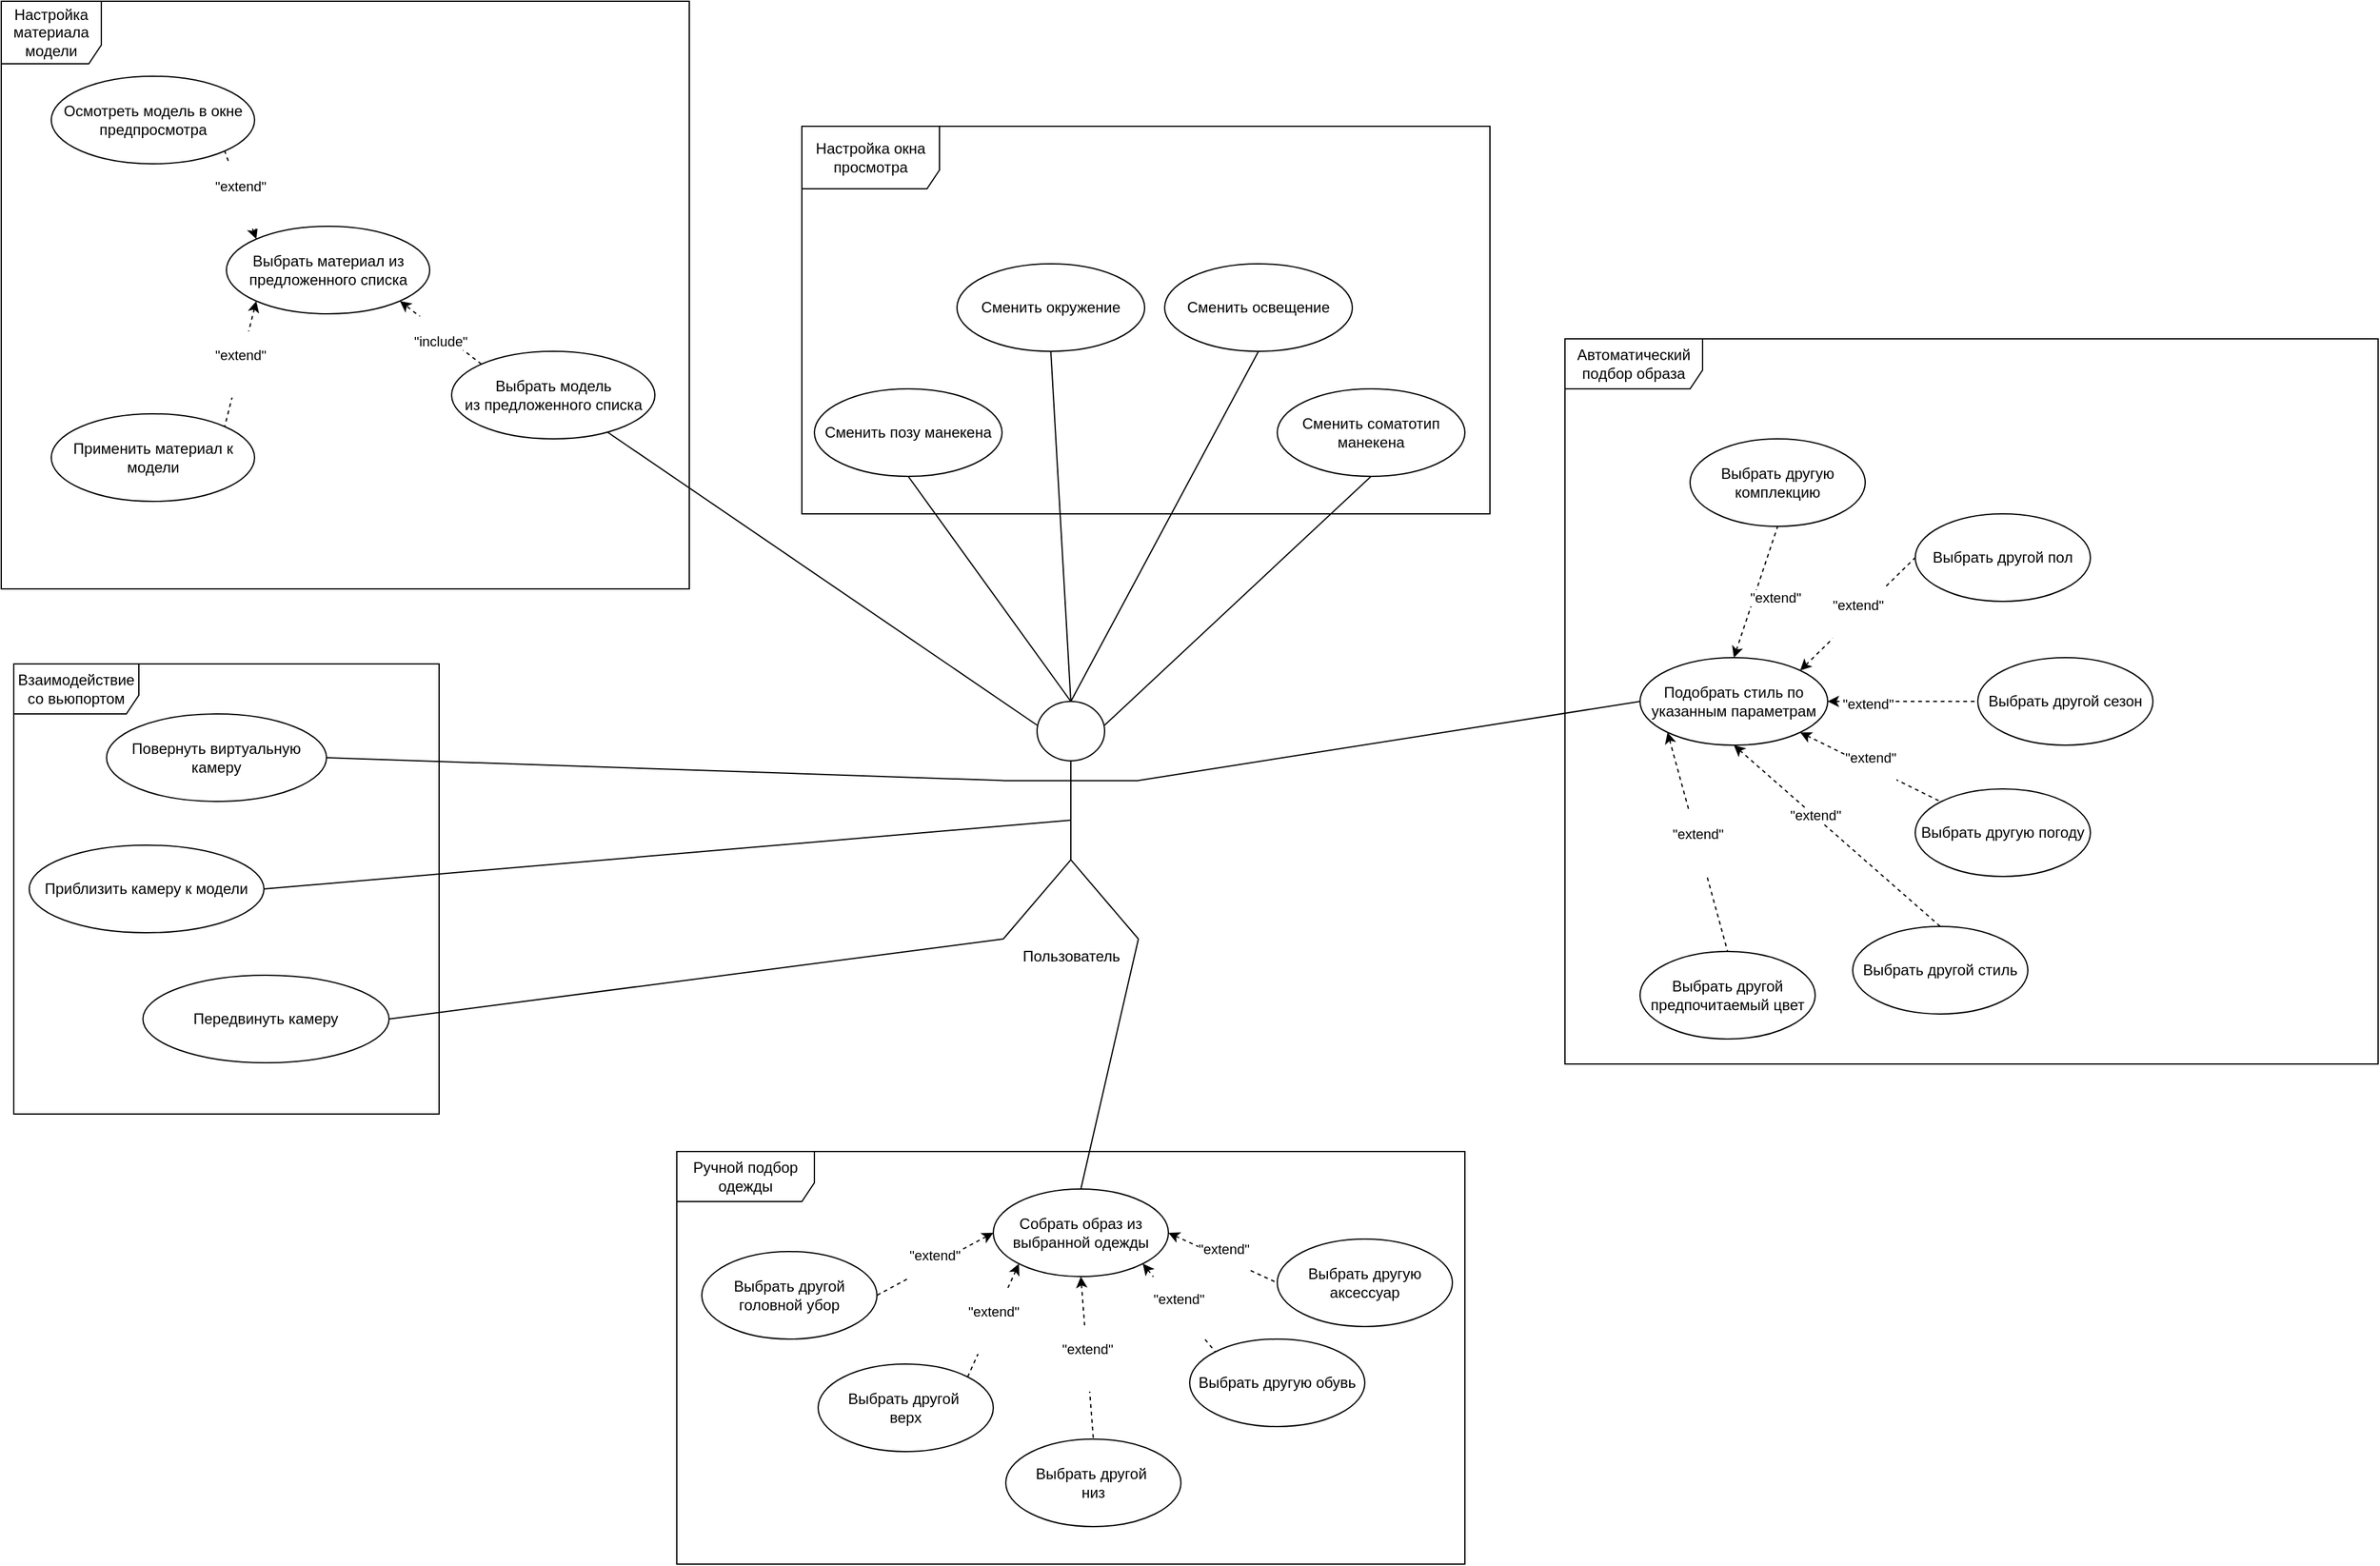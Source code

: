 <mxfile version="18.0.1" type="device"><diagram id="j1aVTYXNPt-sK3KB0AaX" name="Страница 1"><mxGraphModel dx="3015" dy="2500" grid="0" gridSize="10" guides="1" tooltips="1" connect="1" arrows="1" fold="1" page="1" pageScale="1" pageWidth="827" pageHeight="1169" math="0" shadow="0"><root><mxCell id="0"/><mxCell id="1" parent="0"/><mxCell id="B7M0bKL2C-6c9N5O82LA-13" value="Настройка окна просмотра" style="shape=umlFrame;whiteSpace=wrap;html=1;width=110;height=50;container=1;" parent="1" vertex="1"><mxGeometry x="140" y="-140" width="550" height="310" as="geometry"/></mxCell><mxCell id="B7M0bKL2C-6c9N5O82LA-7" value="Сменить окружение" style="ellipse;whiteSpace=wrap;html=1;" parent="B7M0bKL2C-6c9N5O82LA-13" vertex="1"><mxGeometry x="124" y="110" width="150" height="70" as="geometry"/></mxCell><mxCell id="B7M0bKL2C-6c9N5O82LA-8" value="Сменить освещение" style="ellipse;whiteSpace=wrap;html=1;" parent="B7M0bKL2C-6c9N5O82LA-13" vertex="1"><mxGeometry x="290" y="110" width="150" height="70" as="geometry"/></mxCell><mxCell id="B7M0bKL2C-6c9N5O82LA-9" value="Сменить позу манекена" style="ellipse;whiteSpace=wrap;html=1;" parent="B7M0bKL2C-6c9N5O82LA-13" vertex="1"><mxGeometry x="10" y="210" width="150" height="70" as="geometry"/></mxCell><mxCell id="B7M0bKL2C-6c9N5O82LA-10" value="Сменить соматотип манекена" style="ellipse;whiteSpace=wrap;html=1;" parent="B7M0bKL2C-6c9N5O82LA-13" vertex="1"><mxGeometry x="380" y="210" width="150" height="70" as="geometry"/></mxCell><mxCell id="B7M0bKL2C-6c9N5O82LA-12" value="Ручной подбор одежды" style="shape=umlFrame;whiteSpace=wrap;html=1;container=1;width=110;height=40;" parent="1" vertex="1"><mxGeometry x="40" y="680" width="630" height="330" as="geometry"/></mxCell><mxCell id="jidF-8eyVOcuYZuKosaz-36" value="&#10;&lt;span style=&quot;color: rgb(0, 0, 0); font-family: Helvetica; font-size: 11px; font-style: normal; font-variant-ligatures: normal; font-variant-caps: normal; font-weight: 400; letter-spacing: normal; orphans: 2; text-align: center; text-indent: 0px; text-transform: none; widows: 2; word-spacing: 0px; -webkit-text-stroke-width: 0px; background-color: rgb(255, 255, 255); text-decoration-thickness: initial; text-decoration-style: initial; text-decoration-color: initial; float: none; display: inline !important;&quot;&gt;&quot;extend&quot;&lt;/span&gt;&#10;&#10;" style="edgeStyle=none;shape=connector;rounded=0;orthogonalLoop=1;jettySize=auto;html=1;exitX=1;exitY=0.5;exitDx=0;exitDy=0;entryX=0;entryY=0.5;entryDx=0;entryDy=0;dashed=1;labelBackgroundColor=default;fontFamily=Helvetica;fontSize=11;fontColor=default;startArrow=classic;startFill=1;endArrow=none;endFill=0;endSize=12;strokeColor=default;" edge="1" parent="B7M0bKL2C-6c9N5O82LA-12" source="gbgPSzIbxHU2JyrmjOY1-2" target="gbgPSzIbxHU2JyrmjOY1-7"><mxGeometry relative="1" as="geometry"/></mxCell><mxCell id="jidF-8eyVOcuYZuKosaz-37" value="&#10;&lt;span style=&quot;color: rgb(0, 0, 0); font-family: Helvetica; font-size: 11px; font-style: normal; font-variant-ligatures: normal; font-variant-caps: normal; font-weight: 400; letter-spacing: normal; orphans: 2; text-align: center; text-indent: 0px; text-transform: none; widows: 2; word-spacing: 0px; -webkit-text-stroke-width: 0px; background-color: rgb(255, 255, 255); text-decoration-thickness: initial; text-decoration-style: initial; text-decoration-color: initial; float: none; display: inline !important;&quot;&gt;&quot;extend&quot;&lt;/span&gt;&#10;&#10;" style="edgeStyle=none;shape=connector;rounded=0;orthogonalLoop=1;jettySize=auto;html=1;exitX=1;exitY=1;exitDx=0;exitDy=0;entryX=0;entryY=0;entryDx=0;entryDy=0;dashed=1;labelBackgroundColor=default;fontFamily=Helvetica;fontSize=11;fontColor=default;startArrow=classic;startFill=1;endArrow=none;endFill=0;endSize=12;strokeColor=default;" edge="1" parent="B7M0bKL2C-6c9N5O82LA-12" source="gbgPSzIbxHU2JyrmjOY1-2" target="gbgPSzIbxHU2JyrmjOY1-6"><mxGeometry relative="1" as="geometry"/></mxCell><mxCell id="jidF-8eyVOcuYZuKosaz-38" value="&#10;&lt;span style=&quot;color: rgb(0, 0, 0); font-family: Helvetica; font-size: 11px; font-style: normal; font-variant-ligatures: normal; font-variant-caps: normal; font-weight: 400; letter-spacing: normal; orphans: 2; text-align: center; text-indent: 0px; text-transform: none; widows: 2; word-spacing: 0px; -webkit-text-stroke-width: 0px; background-color: rgb(255, 255, 255); text-decoration-thickness: initial; text-decoration-style: initial; text-decoration-color: initial; float: none; display: inline !important;&quot;&gt;&quot;extend&quot;&lt;/span&gt;&#10;&#10;" style="edgeStyle=none;shape=connector;rounded=0;orthogonalLoop=1;jettySize=auto;html=1;exitX=0.5;exitY=1;exitDx=0;exitDy=0;entryX=0.5;entryY=0;entryDx=0;entryDy=0;dashed=1;labelBackgroundColor=default;fontFamily=Helvetica;fontSize=11;fontColor=default;startArrow=classic;startFill=1;endArrow=none;endFill=0;endSize=12;strokeColor=default;" edge="1" parent="B7M0bKL2C-6c9N5O82LA-12" source="gbgPSzIbxHU2JyrmjOY1-2" target="gbgPSzIbxHU2JyrmjOY1-5"><mxGeometry relative="1" as="geometry"/></mxCell><mxCell id="jidF-8eyVOcuYZuKosaz-39" value="&#10;&lt;span style=&quot;color: rgb(0, 0, 0); font-family: Helvetica; font-size: 11px; font-style: normal; font-variant-ligatures: normal; font-variant-caps: normal; font-weight: 400; letter-spacing: normal; orphans: 2; text-align: center; text-indent: 0px; text-transform: none; widows: 2; word-spacing: 0px; -webkit-text-stroke-width: 0px; background-color: rgb(255, 255, 255); text-decoration-thickness: initial; text-decoration-style: initial; text-decoration-color: initial; float: none; display: inline !important;&quot;&gt;&quot;extend&quot;&lt;/span&gt;&#10;&#10;" style="edgeStyle=none;shape=connector;rounded=0;orthogonalLoop=1;jettySize=auto;html=1;exitX=0;exitY=1;exitDx=0;exitDy=0;entryX=1;entryY=0;entryDx=0;entryDy=0;dashed=1;labelBackgroundColor=default;fontFamily=Helvetica;fontSize=11;fontColor=default;startArrow=classic;startFill=1;endArrow=none;endFill=0;endSize=12;strokeColor=default;" edge="1" parent="B7M0bKL2C-6c9N5O82LA-12" source="gbgPSzIbxHU2JyrmjOY1-2" target="gbgPSzIbxHU2JyrmjOY1-4"><mxGeometry relative="1" as="geometry"/></mxCell><mxCell id="jidF-8eyVOcuYZuKosaz-40" value="&#10;&lt;span style=&quot;color: rgb(0, 0, 0); font-family: Helvetica; font-size: 11px; font-style: normal; font-variant-ligatures: normal; font-variant-caps: normal; font-weight: 400; letter-spacing: normal; orphans: 2; text-align: center; text-indent: 0px; text-transform: none; widows: 2; word-spacing: 0px; -webkit-text-stroke-width: 0px; background-color: rgb(255, 255, 255); text-decoration-thickness: initial; text-decoration-style: initial; text-decoration-color: initial; float: none; display: inline !important;&quot;&gt;&quot;extend&quot;&lt;/span&gt;&#10;&#10;" style="edgeStyle=none;shape=connector;rounded=0;orthogonalLoop=1;jettySize=auto;html=1;exitX=0;exitY=0.5;exitDx=0;exitDy=0;entryX=1;entryY=0.5;entryDx=0;entryDy=0;dashed=1;labelBackgroundColor=default;fontFamily=Helvetica;fontSize=11;fontColor=default;startArrow=classic;startFill=1;endArrow=none;endFill=0;endSize=12;strokeColor=default;" edge="1" parent="B7M0bKL2C-6c9N5O82LA-12" source="gbgPSzIbxHU2JyrmjOY1-2" target="gbgPSzIbxHU2JyrmjOY1-3"><mxGeometry relative="1" as="geometry"/></mxCell><mxCell id="gbgPSzIbxHU2JyrmjOY1-2" value="Собрать образ из выбранной одежды" style="ellipse;whiteSpace=wrap;html=1;" parent="B7M0bKL2C-6c9N5O82LA-12" vertex="1"><mxGeometry x="253" y="30" width="140" height="70" as="geometry"/></mxCell><mxCell id="gbgPSzIbxHU2JyrmjOY1-7" value="Выбрать другую аксессуар" style="ellipse;whiteSpace=wrap;html=1;" parent="B7M0bKL2C-6c9N5O82LA-12" vertex="1"><mxGeometry x="480" y="70" width="140" height="70" as="geometry"/></mxCell><mxCell id="gbgPSzIbxHU2JyrmjOY1-6" value="Выбрать другую обувь" style="ellipse;whiteSpace=wrap;html=1;" parent="B7M0bKL2C-6c9N5O82LA-12" vertex="1"><mxGeometry x="410" y="150" width="140" height="70" as="geometry"/></mxCell><mxCell id="gbgPSzIbxHU2JyrmjOY1-5" value="Выбрать другой&amp;nbsp;&lt;br&gt;низ" style="ellipse;whiteSpace=wrap;html=1;" parent="B7M0bKL2C-6c9N5O82LA-12" vertex="1"><mxGeometry x="263" y="230" width="140" height="70" as="geometry"/></mxCell><mxCell id="gbgPSzIbxHU2JyrmjOY1-4" value="Выбрать другой&amp;nbsp;&lt;br&gt;верх" style="ellipse;whiteSpace=wrap;html=1;" parent="B7M0bKL2C-6c9N5O82LA-12" vertex="1"><mxGeometry x="113" y="170" width="140" height="70" as="geometry"/></mxCell><mxCell id="gbgPSzIbxHU2JyrmjOY1-3" value="Выбрать другой головной убор" style="ellipse;whiteSpace=wrap;html=1;" parent="B7M0bKL2C-6c9N5O82LA-12" vertex="1"><mxGeometry x="20" y="80" width="140" height="70" as="geometry"/></mxCell><mxCell id="B7M0bKL2C-6c9N5O82LA-11" value="Автоматический подбор образа" style="shape=umlFrame;whiteSpace=wrap;html=1;width=110;height=40;container=1;" parent="1" vertex="1"><mxGeometry x="750" y="30" width="650" height="580" as="geometry"/></mxCell><mxCell id="B7M0bKL2C-6c9N5O82LA-4" value="Выбрать другой пол" style="ellipse;whiteSpace=wrap;html=1;" parent="B7M0bKL2C-6c9N5O82LA-11" vertex="1"><mxGeometry x="280" y="140" width="140" height="70" as="geometry"/></mxCell><mxCell id="B7M0bKL2C-6c9N5O82LA-3" value="Выбрать другой сезон" style="ellipse;whiteSpace=wrap;html=1;" parent="B7M0bKL2C-6c9N5O82LA-11" vertex="1"><mxGeometry x="330" y="255" width="140" height="70" as="geometry"/></mxCell><mxCell id="B7M0bKL2C-6c9N5O82LA-2" value="Выбрать другую погоду" style="ellipse;whiteSpace=wrap;html=1;" parent="B7M0bKL2C-6c9N5O82LA-11" vertex="1"><mxGeometry x="280" y="360" width="140" height="70" as="geometry"/></mxCell><mxCell id="B7M0bKL2C-6c9N5O82LA-1" value="Выбрать другой стиль" style="ellipse;whiteSpace=wrap;html=1;" parent="B7M0bKL2C-6c9N5O82LA-11" vertex="1"><mxGeometry x="230" y="470" width="140" height="70" as="geometry"/></mxCell><mxCell id="B7M0bKL2C-6c9N5O82LA-6" value="Выбрать другой предпочитаемый цвет" style="ellipse;whiteSpace=wrap;html=1;" parent="B7M0bKL2C-6c9N5O82LA-11" vertex="1"><mxGeometry x="60" y="490" width="140" height="70" as="geometry"/></mxCell><mxCell id="B7M0bKL2C-6c9N5O82LA-5" value="Выбрать другую комплекцию" style="ellipse;whiteSpace=wrap;html=1;" parent="B7M0bKL2C-6c9N5O82LA-11" vertex="1"><mxGeometry x="100" y="80" width="140" height="70" as="geometry"/></mxCell><mxCell id="jidF-8eyVOcuYZuKosaz-19" value="&#10;&lt;span style=&quot;color: rgb(0, 0, 0); font-family: Helvetica; font-size: 11px; font-style: normal; font-variant-ligatures: normal; font-variant-caps: normal; font-weight: 400; letter-spacing: normal; orphans: 2; text-align: center; text-indent: 0px; text-transform: none; widows: 2; word-spacing: 0px; -webkit-text-stroke-width: 0px; background-color: rgb(255, 255, 255); text-decoration-thickness: initial; text-decoration-style: initial; text-decoration-color: initial; float: none; display: inline !important;&quot;&gt;&quot;extend&quot;&lt;/span&gt;&#10;&#10;" style="edgeStyle=none;shape=connector;rounded=0;orthogonalLoop=1;jettySize=auto;html=1;exitX=1;exitY=0;exitDx=0;exitDy=0;entryX=0;entryY=0.5;entryDx=0;entryDy=0;dashed=1;labelBackgroundColor=default;fontFamily=Helvetica;fontSize=11;fontColor=default;endArrow=none;endSize=12;strokeColor=default;startArrow=classic;startFill=1;endFill=0;" edge="1" parent="B7M0bKL2C-6c9N5O82LA-11" source="gbgPSzIbxHU2JyrmjOY1-8" target="B7M0bKL2C-6c9N5O82LA-4"><mxGeometry relative="1" as="geometry"/></mxCell><mxCell id="jidF-8eyVOcuYZuKosaz-20" style="edgeStyle=none;shape=connector;rounded=0;orthogonalLoop=1;jettySize=auto;html=1;exitX=1;exitY=0.5;exitDx=0;exitDy=0;entryX=0;entryY=0.5;entryDx=0;entryDy=0;dashed=1;labelBackgroundColor=default;fontFamily=Helvetica;fontSize=11;fontColor=default;endArrow=none;endSize=12;strokeColor=default;startArrow=classic;startFill=1;endFill=0;" edge="1" parent="B7M0bKL2C-6c9N5O82LA-11" source="gbgPSzIbxHU2JyrmjOY1-8" target="B7M0bKL2C-6c9N5O82LA-3"><mxGeometry relative="1" as="geometry"/></mxCell><mxCell id="jidF-8eyVOcuYZuKosaz-24" value="&quot;extend&quot;" style="edgeLabel;html=1;align=center;verticalAlign=middle;resizable=0;points=[];fontSize=11;fontFamily=Helvetica;fontColor=default;" vertex="1" connectable="0" parent="jidF-8eyVOcuYZuKosaz-20"><mxGeometry x="-0.47" y="-2" relative="1" as="geometry"><mxPoint as="offset"/></mxGeometry></mxCell><mxCell id="jidF-8eyVOcuYZuKosaz-21" value="&#10;&lt;span style=&quot;color: rgb(0, 0, 0); font-family: Helvetica; font-size: 11px; font-style: normal; font-variant-ligatures: normal; font-variant-caps: normal; font-weight: 400; letter-spacing: normal; orphans: 2; text-align: center; text-indent: 0px; text-transform: none; widows: 2; word-spacing: 0px; -webkit-text-stroke-width: 0px; background-color: rgb(255, 255, 255); text-decoration-thickness: initial; text-decoration-style: initial; text-decoration-color: initial; float: none; display: inline !important;&quot;&gt;&quot;extend&quot;&lt;/span&gt;&#10;&#10;" style="edgeStyle=none;shape=connector;rounded=0;orthogonalLoop=1;jettySize=auto;html=1;exitX=1;exitY=1;exitDx=0;exitDy=0;entryX=0;entryY=0;entryDx=0;entryDy=0;dashed=1;labelBackgroundColor=default;fontFamily=Helvetica;fontSize=11;fontColor=default;endArrow=none;endSize=12;strokeColor=default;startArrow=classic;startFill=1;endFill=0;" edge="1" parent="B7M0bKL2C-6c9N5O82LA-11" source="gbgPSzIbxHU2JyrmjOY1-8" target="B7M0bKL2C-6c9N5O82LA-2"><mxGeometry relative="1" as="geometry"/></mxCell><mxCell id="jidF-8eyVOcuYZuKosaz-22" style="edgeStyle=none;shape=connector;rounded=0;orthogonalLoop=1;jettySize=auto;html=1;exitX=0.5;exitY=1;exitDx=0;exitDy=0;entryX=0.5;entryY=0;entryDx=0;entryDy=0;dashed=1;labelBackgroundColor=default;fontFamily=Helvetica;fontSize=11;fontColor=default;endArrow=none;endSize=12;strokeColor=default;startArrow=classic;startFill=1;endFill=0;" edge="1" parent="B7M0bKL2C-6c9N5O82LA-11" source="gbgPSzIbxHU2JyrmjOY1-8" target="B7M0bKL2C-6c9N5O82LA-1"><mxGeometry relative="1" as="geometry"/></mxCell><mxCell id="jidF-8eyVOcuYZuKosaz-25" value="&quot;extend&quot;" style="edgeLabel;html=1;align=center;verticalAlign=middle;resizable=0;points=[];fontSize=11;fontFamily=Helvetica;fontColor=default;" vertex="1" connectable="0" parent="jidF-8eyVOcuYZuKosaz-22"><mxGeometry x="-0.224" y="1" relative="1" as="geometry"><mxPoint as="offset"/></mxGeometry></mxCell><mxCell id="jidF-8eyVOcuYZuKosaz-23" value="&#10;&lt;span style=&quot;color: rgb(0, 0, 0); font-family: Helvetica; font-size: 11px; font-style: normal; font-variant-ligatures: normal; font-variant-caps: normal; font-weight: 400; letter-spacing: normal; orphans: 2; text-align: center; text-indent: 0px; text-transform: none; widows: 2; word-spacing: 0px; -webkit-text-stroke-width: 0px; background-color: rgb(255, 255, 255); text-decoration-thickness: initial; text-decoration-style: initial; text-decoration-color: initial; float: none; display: inline !important;&quot;&gt;&quot;extend&quot;&lt;/span&gt;&#10;&#10;" style="edgeStyle=none;shape=connector;rounded=0;orthogonalLoop=1;jettySize=auto;html=1;exitX=0;exitY=1;exitDx=0;exitDy=0;entryX=0.5;entryY=0;entryDx=0;entryDy=0;dashed=1;labelBackgroundColor=default;fontFamily=Helvetica;fontSize=11;fontColor=default;endArrow=none;endSize=12;strokeColor=default;startArrow=classic;startFill=1;endFill=0;" edge="1" parent="B7M0bKL2C-6c9N5O82LA-11" source="gbgPSzIbxHU2JyrmjOY1-8" target="B7M0bKL2C-6c9N5O82LA-6"><mxGeometry relative="1" as="geometry"/></mxCell><mxCell id="gbgPSzIbxHU2JyrmjOY1-8" value="Подобрать стиль по указанным параметрам" style="ellipse;whiteSpace=wrap;html=1;" parent="B7M0bKL2C-6c9N5O82LA-11" vertex="1"><mxGeometry x="60" y="255" width="150" height="70" as="geometry"/></mxCell><mxCell id="jidF-8eyVOcuYZuKosaz-18" value="&quot;extend&quot;" style="endArrow=none;endSize=12;dashed=1;html=1;rounded=0;exitX=0.5;exitY=0;exitDx=0;exitDy=0;entryX=0.5;entryY=1;entryDx=0;entryDy=0;startArrow=classic;startFill=1;endFill=0;" edge="1" parent="B7M0bKL2C-6c9N5O82LA-11" source="gbgPSzIbxHU2JyrmjOY1-8" target="B7M0bKL2C-6c9N5O82LA-5"><mxGeometry y="-16" width="160" relative="1" as="geometry"><mxPoint x="230" y="270" as="sourcePoint"/><mxPoint x="230" y="170" as="targetPoint"/><mxPoint as="offset"/></mxGeometry></mxCell><mxCell id="jidF-8eyVOcuYZuKosaz-7" style="rounded=0;orthogonalLoop=1;jettySize=auto;html=1;exitX=1;exitY=0.333;exitDx=0;exitDy=0;exitPerimeter=0;entryX=0;entryY=0.5;entryDx=0;entryDy=0;endArrow=none;endFill=0;" edge="1" parent="1" source="gbgPSzIbxHU2JyrmjOY1-1" target="gbgPSzIbxHU2JyrmjOY1-8"><mxGeometry relative="1" as="geometry"/></mxCell><mxCell id="jidF-8eyVOcuYZuKosaz-8" style="edgeStyle=none;shape=connector;rounded=0;orthogonalLoop=1;jettySize=auto;html=1;exitX=0.75;exitY=0.1;exitDx=0;exitDy=0;exitPerimeter=0;entryX=0.5;entryY=1;entryDx=0;entryDy=0;labelBackgroundColor=default;fontFamily=Helvetica;fontSize=11;fontColor=default;endArrow=none;endFill=0;strokeColor=default;" edge="1" parent="1" source="gbgPSzIbxHU2JyrmjOY1-1" target="B7M0bKL2C-6c9N5O82LA-10"><mxGeometry relative="1" as="geometry"/></mxCell><mxCell id="jidF-8eyVOcuYZuKosaz-9" style="edgeStyle=none;shape=connector;rounded=0;orthogonalLoop=1;jettySize=auto;html=1;exitX=0.5;exitY=0;exitDx=0;exitDy=0;exitPerimeter=0;entryX=0.5;entryY=1;entryDx=0;entryDy=0;labelBackgroundColor=default;fontFamily=Helvetica;fontSize=11;fontColor=default;endArrow=none;endFill=0;strokeColor=default;" edge="1" parent="1" source="gbgPSzIbxHU2JyrmjOY1-1" target="B7M0bKL2C-6c9N5O82LA-8"><mxGeometry relative="1" as="geometry"/></mxCell><mxCell id="jidF-8eyVOcuYZuKosaz-10" style="edgeStyle=none;shape=connector;rounded=0;orthogonalLoop=1;jettySize=auto;html=1;exitX=0.5;exitY=0;exitDx=0;exitDy=0;exitPerimeter=0;entryX=0.5;entryY=1;entryDx=0;entryDy=0;labelBackgroundColor=default;fontFamily=Helvetica;fontSize=11;fontColor=default;endArrow=none;endFill=0;strokeColor=default;" edge="1" parent="1" source="gbgPSzIbxHU2JyrmjOY1-1" target="B7M0bKL2C-6c9N5O82LA-7"><mxGeometry relative="1" as="geometry"/></mxCell><mxCell id="jidF-8eyVOcuYZuKosaz-12" style="edgeStyle=none;shape=connector;rounded=0;orthogonalLoop=1;jettySize=auto;html=1;exitX=1;exitY=1;exitDx=0;exitDy=0;exitPerimeter=0;entryX=0.5;entryY=0;entryDx=0;entryDy=0;labelBackgroundColor=default;fontFamily=Helvetica;fontSize=11;fontColor=default;endArrow=none;endFill=0;strokeColor=default;" edge="1" parent="1" source="gbgPSzIbxHU2JyrmjOY1-1" target="gbgPSzIbxHU2JyrmjOY1-2"><mxGeometry relative="1" as="geometry"/></mxCell><mxCell id="jidF-8eyVOcuYZuKosaz-13" style="edgeStyle=none;shape=connector;rounded=0;orthogonalLoop=1;jettySize=auto;html=1;exitX=0;exitY=1;exitDx=0;exitDy=0;exitPerimeter=0;entryX=1;entryY=0.5;entryDx=0;entryDy=0;labelBackgroundColor=default;fontFamily=Helvetica;fontSize=11;fontColor=default;endArrow=none;endFill=0;strokeColor=default;" edge="1" parent="1" source="gbgPSzIbxHU2JyrmjOY1-1" target="jidF-8eyVOcuYZuKosaz-6"><mxGeometry relative="1" as="geometry"/></mxCell><mxCell id="jidF-8eyVOcuYZuKosaz-14" style="edgeStyle=none;shape=connector;rounded=0;orthogonalLoop=1;jettySize=auto;html=1;exitX=0.5;exitY=0.5;exitDx=0;exitDy=0;exitPerimeter=0;entryX=1;entryY=0.5;entryDx=0;entryDy=0;labelBackgroundColor=default;fontFamily=Helvetica;fontSize=11;fontColor=default;endArrow=none;endFill=0;strokeColor=default;" edge="1" parent="1" source="gbgPSzIbxHU2JyrmjOY1-1" target="jidF-8eyVOcuYZuKosaz-5"><mxGeometry relative="1" as="geometry"/></mxCell><mxCell id="jidF-8eyVOcuYZuKosaz-15" style="edgeStyle=none;shape=connector;rounded=0;orthogonalLoop=1;jettySize=auto;html=1;exitX=0;exitY=0.333;exitDx=0;exitDy=0;exitPerimeter=0;entryX=1;entryY=0.5;entryDx=0;entryDy=0;labelBackgroundColor=default;fontFamily=Helvetica;fontSize=11;fontColor=default;endArrow=none;endFill=0;strokeColor=default;" edge="1" parent="1" source="gbgPSzIbxHU2JyrmjOY1-1" target="jidF-8eyVOcuYZuKosaz-4"><mxGeometry relative="1" as="geometry"/></mxCell><mxCell id="jidF-8eyVOcuYZuKosaz-16" style="edgeStyle=none;shape=connector;rounded=0;orthogonalLoop=1;jettySize=auto;html=1;exitX=0.5;exitY=0;exitDx=0;exitDy=0;exitPerimeter=0;entryX=0.5;entryY=1;entryDx=0;entryDy=0;labelBackgroundColor=default;fontFamily=Helvetica;fontSize=11;fontColor=default;endArrow=none;endFill=0;strokeColor=default;" edge="1" parent="1" source="gbgPSzIbxHU2JyrmjOY1-1" target="B7M0bKL2C-6c9N5O82LA-9"><mxGeometry relative="1" as="geometry"/></mxCell><mxCell id="jidF-8eyVOcuYZuKosaz-17" style="edgeStyle=none;shape=connector;rounded=0;orthogonalLoop=1;jettySize=auto;html=1;exitX=0.25;exitY=0.1;exitDx=0;exitDy=0;exitPerimeter=0;labelBackgroundColor=default;fontFamily=Helvetica;fontSize=11;fontColor=default;endArrow=none;endFill=0;strokeColor=default;" edge="1" parent="1" source="gbgPSzIbxHU2JyrmjOY1-1" target="B7M0bKL2C-6c9N5O82LA-15"><mxGeometry relative="1" as="geometry"/></mxCell><mxCell id="gbgPSzIbxHU2JyrmjOY1-1" value="Пользователь" style="shape=umlActor;verticalLabelPosition=bottom;verticalAlign=top;html=1;" parent="1" vertex="1"><mxGeometry x="301" y="320" width="108" height="190" as="geometry"/></mxCell><mxCell id="B7M0bKL2C-6c9N5O82LA-14" value="Настройка материала модели" style="shape=umlFrame;whiteSpace=wrap;html=1;width=80;height=50;container=1;" parent="1" vertex="1"><mxGeometry x="-500" y="-240" width="550" height="470" as="geometry"/></mxCell><mxCell id="B7M0bKL2C-6c9N5O82LA-15" value="Выбрать модель&lt;br&gt;из предложенного списка" style="ellipse;whiteSpace=wrap;html=1;" parent="B7M0bKL2C-6c9N5O82LA-14" vertex="1"><mxGeometry x="360" y="280" width="162.5" height="70" as="geometry"/></mxCell><mxCell id="B7M0bKL2C-6c9N5O82LA-16" value="Применить материал к модели" style="ellipse;whiteSpace=wrap;html=1;" parent="B7M0bKL2C-6c9N5O82LA-14" vertex="1"><mxGeometry x="40" y="330" width="162.5" height="70" as="geometry"/></mxCell><mxCell id="jidF-8eyVOcuYZuKosaz-2" value="Осмотреть модель в окне предпросмотра" style="ellipse;whiteSpace=wrap;html=1;" vertex="1" parent="B7M0bKL2C-6c9N5O82LA-14"><mxGeometry x="40" y="60" width="162.5" height="70" as="geometry"/></mxCell><mxCell id="jidF-8eyVOcuYZuKosaz-31" value="&lt;br&gt;&lt;span style=&quot;color: rgb(0, 0, 0); font-family: Helvetica; font-size: 11px; font-style: normal; font-variant-ligatures: normal; font-variant-caps: normal; font-weight: 400; letter-spacing: normal; orphans: 2; text-align: center; text-indent: 0px; text-transform: none; widows: 2; word-spacing: 0px; -webkit-text-stroke-width: 0px; background-color: rgb(255, 255, 255); text-decoration-thickness: initial; text-decoration-style: initial; text-decoration-color: initial; float: none; display: inline !important;&quot;&gt;&quot;include&quot;&lt;/span&gt;&lt;br&gt;" style="edgeStyle=none;shape=connector;rounded=0;orthogonalLoop=1;jettySize=auto;html=1;entryX=1;entryY=1;entryDx=0;entryDy=0;dashed=1;labelBackgroundColor=default;fontFamily=Helvetica;fontSize=11;fontColor=default;endArrow=classic;endSize=6;strokeColor=default;exitX=0;exitY=0;exitDx=0;exitDy=0;endFill=1;startSize=0;targetPerimeterSpacing=0;sourcePerimeterSpacing=0;" edge="1" parent="B7M0bKL2C-6c9N5O82LA-14"><mxGeometry relative="1" as="geometry"><mxPoint x="383.815" y="290.244" as="sourcePoint"/><mxPoint x="318.685" y="239.756" as="targetPoint"/></mxGeometry></mxCell><mxCell id="jidF-8eyVOcuYZuKosaz-34" value="&#10;&lt;span style=&quot;color: rgb(0, 0, 0); font-family: Helvetica; font-size: 11px; font-style: normal; font-variant-ligatures: normal; font-variant-caps: normal; font-weight: 400; letter-spacing: normal; orphans: 2; text-align: center; text-indent: 0px; text-transform: none; widows: 2; word-spacing: 0px; -webkit-text-stroke-width: 0px; background-color: rgb(255, 255, 255); text-decoration-thickness: initial; text-decoration-style: initial; text-decoration-color: initial; float: none; display: inline !important;&quot;&gt;&quot;extend&quot;&lt;/span&gt;&#10;&#10;" style="edgeStyle=none;shape=connector;rounded=0;orthogonalLoop=1;jettySize=auto;html=1;exitX=0;exitY=0;exitDx=0;exitDy=0;entryX=1;entryY=1;entryDx=0;entryDy=0;dashed=1;labelBackgroundColor=default;fontFamily=Helvetica;fontSize=11;fontColor=default;startArrow=classic;startFill=1;endArrow=none;endFill=0;endSize=12;strokeColor=default;" edge="1" parent="B7M0bKL2C-6c9N5O82LA-14" source="jidF-8eyVOcuYZuKosaz-1" target="jidF-8eyVOcuYZuKosaz-2"><mxGeometry relative="1" as="geometry"/></mxCell><mxCell id="jidF-8eyVOcuYZuKosaz-35" value="&#10;&lt;span style=&quot;color: rgb(0, 0, 0); font-family: Helvetica; font-size: 11px; font-style: normal; font-variant-ligatures: normal; font-variant-caps: normal; font-weight: 400; letter-spacing: normal; orphans: 2; text-align: center; text-indent: 0px; text-transform: none; widows: 2; word-spacing: 0px; -webkit-text-stroke-width: 0px; background-color: rgb(255, 255, 255); text-decoration-thickness: initial; text-decoration-style: initial; text-decoration-color: initial; float: none; display: inline !important;&quot;&gt;&quot;extend&quot;&lt;/span&gt;&#10;&#10;" style="edgeStyle=none;shape=connector;rounded=0;orthogonalLoop=1;jettySize=auto;html=1;exitX=0;exitY=1;exitDx=0;exitDy=0;entryX=1;entryY=0;entryDx=0;entryDy=0;dashed=1;labelBackgroundColor=default;fontFamily=Helvetica;fontSize=11;fontColor=default;startArrow=classic;startFill=1;endArrow=none;endFill=0;endSize=12;strokeColor=default;" edge="1" parent="B7M0bKL2C-6c9N5O82LA-14" source="jidF-8eyVOcuYZuKosaz-1" target="B7M0bKL2C-6c9N5O82LA-16"><mxGeometry relative="1" as="geometry"/></mxCell><mxCell id="jidF-8eyVOcuYZuKosaz-1" value="Выбрать материал из предложенного списка" style="ellipse;whiteSpace=wrap;html=1;" vertex="1" parent="B7M0bKL2C-6c9N5O82LA-14"><mxGeometry x="180" y="180" width="162.5" height="70" as="geometry"/></mxCell><mxCell id="jidF-8eyVOcuYZuKosaz-3" value="Взаимодействие со вьюпортом" style="shape=umlFrame;whiteSpace=wrap;html=1;width=100;height=40;container=1;" vertex="1" parent="1"><mxGeometry x="-490" y="290" width="340" height="360" as="geometry"/></mxCell><mxCell id="jidF-8eyVOcuYZuKosaz-4" value="Повернуть виртуальную камеру" style="ellipse;whiteSpace=wrap;html=1;" vertex="1" parent="jidF-8eyVOcuYZuKosaz-3"><mxGeometry x="74.18" y="40" width="175.82" height="70" as="geometry"/></mxCell><mxCell id="jidF-8eyVOcuYZuKosaz-5" value="Приблизить камеру к модели" style="ellipse;whiteSpace=wrap;html=1;" vertex="1" parent="jidF-8eyVOcuYZuKosaz-3"><mxGeometry x="12.36" y="145" width="187.64" height="70" as="geometry"/></mxCell><mxCell id="jidF-8eyVOcuYZuKosaz-6" value="Передвинуть камеру" style="ellipse;whiteSpace=wrap;html=1;" vertex="1" parent="jidF-8eyVOcuYZuKosaz-3"><mxGeometry x="103.24" y="249" width="196.76" height="70" as="geometry"/></mxCell></root></mxGraphModel></diagram></mxfile>